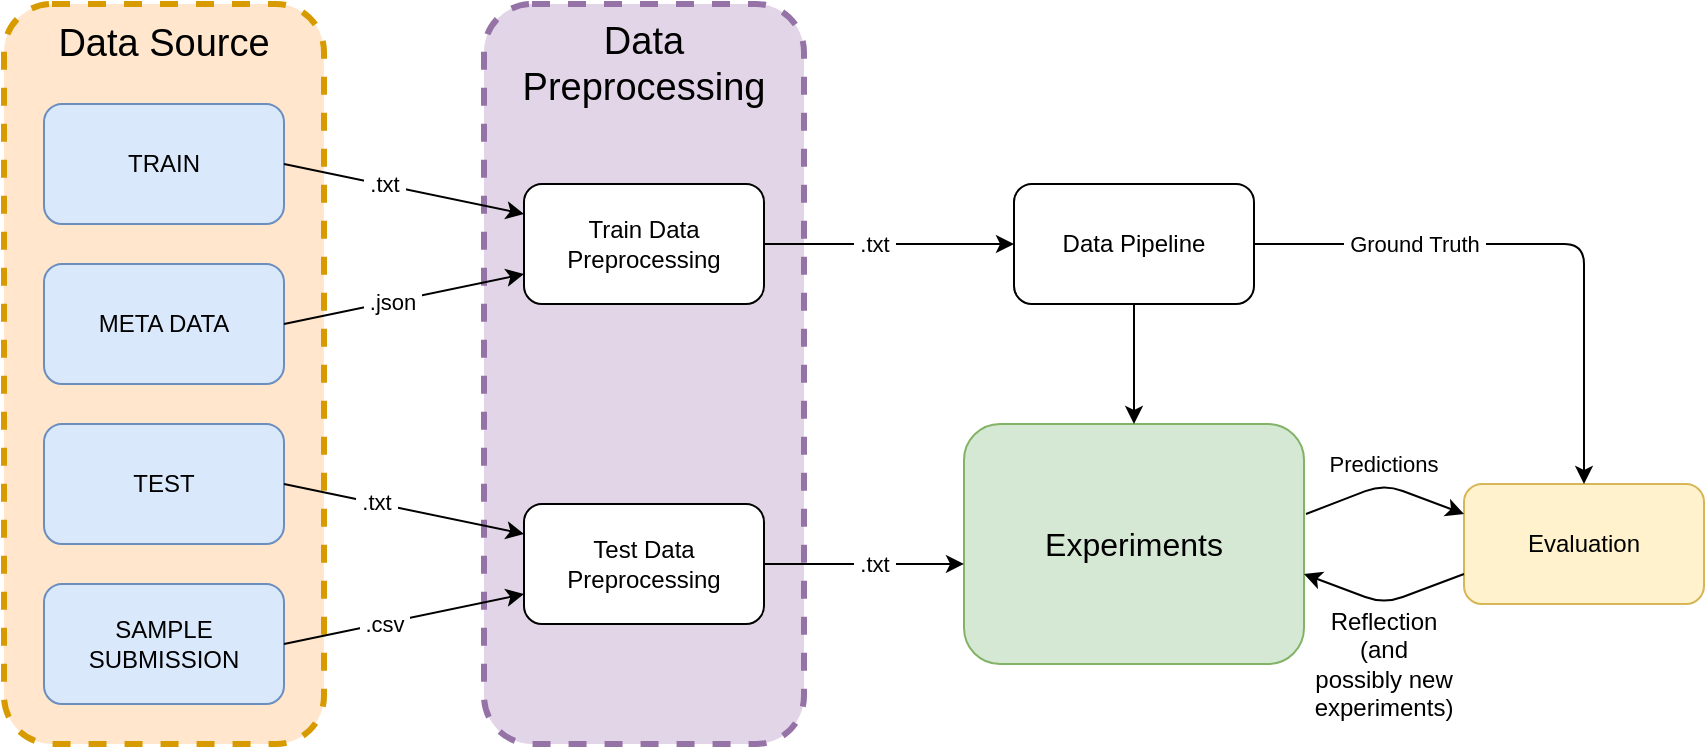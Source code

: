 <mxfile version="14.4.6" type="device"><diagram id="tVCWxlv860_gX5bp-Z5-" name="Page-1"><mxGraphModel dx="1426" dy="862" grid="1" gridSize="10" guides="1" tooltips="1" connect="1" arrows="1" fold="1" page="1" pageScale="1" pageWidth="1169" pageHeight="1654" math="0" shadow="0"><root><mxCell id="0"/><mxCell id="1" parent="0"/><mxCell id="Do4FvJoxKabMsy2vZ06L-4" value="" style="rounded=1;whiteSpace=wrap;html=1;dashed=1;fillColor=#e1d5e7;strokeColor=#9673a6;strokeWidth=3;" vertex="1" parent="1"><mxGeometry x="460" y="220" width="160" height="370" as="geometry"/></mxCell><mxCell id="35YoYFqmzZQlA8h-w_qW-21" value="" style="rounded=1;whiteSpace=wrap;html=1;dashed=1;fillColor=#ffe6cc;strokeColor=#d79b00;strokeWidth=3;" parent="1" vertex="1"><mxGeometry x="220" y="220" width="160" height="370" as="geometry"/></mxCell><mxCell id="35YoYFqmzZQlA8h-w_qW-2" value="&lt;font style=&quot;font-size: 16px&quot;&gt;Experiments&lt;/font&gt;" style="rounded=1;whiteSpace=wrap;html=1;fillColor=#d5e8d4;strokeColor=#82b366;" parent="1" vertex="1"><mxGeometry x="700" y="430" width="170" height="120" as="geometry"/></mxCell><mxCell id="35YoYFqmzZQlA8h-w_qW-3" value="TRAIN" style="rounded=1;whiteSpace=wrap;html=1;fillColor=#dae8fc;strokeColor=#6c8ebf;" parent="1" vertex="1"><mxGeometry x="240" y="270" width="120" height="60" as="geometry"/></mxCell><mxCell id="35YoYFqmzZQlA8h-w_qW-4" value="TEST" style="rounded=1;whiteSpace=wrap;html=1;fillColor=#dae8fc;strokeColor=#6c8ebf;" parent="1" vertex="1"><mxGeometry x="240" y="430" width="120" height="60" as="geometry"/></mxCell><mxCell id="35YoYFqmzZQlA8h-w_qW-5" value="META DATA" style="rounded=1;whiteSpace=wrap;html=1;fillColor=#dae8fc;strokeColor=#6c8ebf;" parent="1" vertex="1"><mxGeometry x="240" y="350" width="120" height="60" as="geometry"/></mxCell><mxCell id="35YoYFqmzZQlA8h-w_qW-6" value="SAMPLE SUBMISSION" style="rounded=1;whiteSpace=wrap;html=1;fillColor=#dae8fc;strokeColor=#6c8ebf;" parent="1" vertex="1"><mxGeometry x="240" y="510" width="120" height="60" as="geometry"/></mxCell><mxCell id="35YoYFqmzZQlA8h-w_qW-8" value="" style="endArrow=classic;html=1;exitX=1;exitY=0.5;exitDx=0;exitDy=0;entryX=0;entryY=0.25;entryDx=0;entryDy=0;" parent="1" source="35YoYFqmzZQlA8h-w_qW-3" target="35YoYFqmzZQlA8h-w_qW-11" edge="1"><mxGeometry width="50" height="50" relative="1" as="geometry"><mxPoint x="530" y="460" as="sourcePoint"/><mxPoint x="420" y="300" as="targetPoint"/></mxGeometry></mxCell><mxCell id="35YoYFqmzZQlA8h-w_qW-27" value="&amp;nbsp;.txt&amp;nbsp;" style="edgeLabel;html=1;align=center;verticalAlign=middle;resizable=0;points=[];" parent="35YoYFqmzZQlA8h-w_qW-8" vertex="1" connectable="0"><mxGeometry x="-0.378" relative="1" as="geometry"><mxPoint x="12.8" y="2.25" as="offset"/></mxGeometry></mxCell><mxCell id="35YoYFqmzZQlA8h-w_qW-11" value="Train Data Preprocessing" style="rounded=1;whiteSpace=wrap;html=1;" parent="1" vertex="1"><mxGeometry x="480" y="310" width="120" height="60" as="geometry"/></mxCell><mxCell id="35YoYFqmzZQlA8h-w_qW-14" value="" style="edgeStyle=orthogonalEdgeStyle;rounded=0;orthogonalLoop=1;jettySize=auto;html=1;" parent="1" source="35YoYFqmzZQlA8h-w_qW-12" target="35YoYFqmzZQlA8h-w_qW-2" edge="1"><mxGeometry relative="1" as="geometry"/></mxCell><mxCell id="35YoYFqmzZQlA8h-w_qW-12" value="Data Pipeline" style="rounded=1;whiteSpace=wrap;html=1;" parent="1" vertex="1"><mxGeometry x="725" y="310" width="120" height="60" as="geometry"/></mxCell><mxCell id="35YoYFqmzZQlA8h-w_qW-13" value="" style="endArrow=classic;html=1;exitX=1;exitY=0.5;exitDx=0;exitDy=0;entryX=0;entryY=0.5;entryDx=0;entryDy=0;" parent="1" source="35YoYFqmzZQlA8h-w_qW-11" target="35YoYFqmzZQlA8h-w_qW-12" edge="1"><mxGeometry width="50" height="50" relative="1" as="geometry"><mxPoint x="560" y="520" as="sourcePoint"/><mxPoint x="610" y="470" as="targetPoint"/></mxGeometry></mxCell><mxCell id="35YoYFqmzZQlA8h-w_qW-26" value="&amp;nbsp;.txt&amp;nbsp;" style="edgeLabel;html=1;align=center;verticalAlign=middle;resizable=0;points=[];" parent="35YoYFqmzZQlA8h-w_qW-13" vertex="1" connectable="0"><mxGeometry x="-0.09" y="2" relative="1" as="geometry"><mxPoint x="-2" y="2" as="offset"/></mxGeometry></mxCell><mxCell id="Do4FvJoxKabMsy2vZ06L-8" value="" style="edgeStyle=orthogonalEdgeStyle;rounded=0;orthogonalLoop=1;jettySize=auto;html=1;entryX=0;entryY=0.583;entryDx=0;entryDy=0;entryPerimeter=0;" edge="1" parent="1" source="35YoYFqmzZQlA8h-w_qW-15" target="35YoYFqmzZQlA8h-w_qW-2"><mxGeometry relative="1" as="geometry"/></mxCell><mxCell id="Do4FvJoxKabMsy2vZ06L-9" value="&amp;nbsp;.txt&amp;nbsp;" style="edgeLabel;html=1;align=center;verticalAlign=middle;resizable=0;points=[];" vertex="1" connectable="0" parent="Do4FvJoxKabMsy2vZ06L-8"><mxGeometry x="-0.054" y="1" relative="1" as="geometry"><mxPoint x="7" y="1.04" as="offset"/></mxGeometry></mxCell><mxCell id="35YoYFqmzZQlA8h-w_qW-15" value="Test Data Preprocessing" style="rounded=1;whiteSpace=wrap;html=1;" parent="1" vertex="1"><mxGeometry x="480" y="470" width="120" height="60" as="geometry"/></mxCell><mxCell id="35YoYFqmzZQlA8h-w_qW-16" value="" style="endArrow=classic;html=1;exitX=1;exitY=0.5;exitDx=0;exitDy=0;entryX=0;entryY=0.25;entryDx=0;entryDy=0;" parent="1" source="35YoYFqmzZQlA8h-w_qW-4" target="35YoYFqmzZQlA8h-w_qW-15" edge="1"><mxGeometry width="50" height="50" relative="1" as="geometry"><mxPoint x="510" y="520" as="sourcePoint"/><mxPoint x="560" y="470" as="targetPoint"/></mxGeometry></mxCell><mxCell id="Do4FvJoxKabMsy2vZ06L-1" value="&amp;nbsp;.txt&amp;nbsp;" style="edgeLabel;html=1;align=center;verticalAlign=middle;resizable=0;points=[];" vertex="1" connectable="0" parent="35YoYFqmzZQlA8h-w_qW-16"><mxGeometry x="-0.235" y="1" relative="1" as="geometry"><mxPoint as="offset"/></mxGeometry></mxCell><mxCell id="35YoYFqmzZQlA8h-w_qW-18" value="" style="endArrow=classic;html=1;exitX=1;exitY=0.5;exitDx=0;exitDy=0;entryX=0;entryY=0.75;entryDx=0;entryDy=0;" parent="1" source="35YoYFqmzZQlA8h-w_qW-6" target="35YoYFqmzZQlA8h-w_qW-15" edge="1"><mxGeometry width="50" height="50" relative="1" as="geometry"><mxPoint x="510" y="520" as="sourcePoint"/><mxPoint x="560" y="470" as="targetPoint"/></mxGeometry></mxCell><mxCell id="Do4FvJoxKabMsy2vZ06L-2" value="&amp;nbsp;.csv&amp;nbsp;" style="edgeLabel;html=1;align=center;verticalAlign=middle;resizable=0;points=[];" vertex="1" connectable="0" parent="35YoYFqmzZQlA8h-w_qW-18"><mxGeometry x="0.03" y="-1" relative="1" as="geometry"><mxPoint x="-11.88" y="1.87" as="offset"/></mxGeometry></mxCell><mxCell id="35YoYFqmzZQlA8h-w_qW-22" value="&lt;font style=&quot;font-size: 19px&quot;&gt;Data Source&lt;/font&gt;" style="text;html=1;strokeColor=none;fillColor=none;align=center;verticalAlign=middle;whiteSpace=wrap;rounded=0;dashed=1;" parent="1" vertex="1"><mxGeometry x="235" y="230" width="130" height="20" as="geometry"/></mxCell><mxCell id="Do4FvJoxKabMsy2vZ06L-5" value="&lt;font style=&quot;font-size: 19px&quot;&gt;Data Preprocessing&lt;/font&gt;" style="text;html=1;strokeColor=none;fillColor=none;align=center;verticalAlign=middle;whiteSpace=wrap;rounded=0;dashed=1;" vertex="1" parent="1"><mxGeometry x="460" y="240" width="160" height="20" as="geometry"/></mxCell><mxCell id="Do4FvJoxKabMsy2vZ06L-6" value="" style="endArrow=classic;html=1;exitX=1;exitY=0.5;exitDx=0;exitDy=0;entryX=0;entryY=0.75;entryDx=0;entryDy=0;" edge="1" parent="1" source="35YoYFqmzZQlA8h-w_qW-5" target="35YoYFqmzZQlA8h-w_qW-11"><mxGeometry width="50" height="50" relative="1" as="geometry"><mxPoint x="560" y="410" as="sourcePoint"/><mxPoint x="610" y="360" as="targetPoint"/></mxGeometry></mxCell><mxCell id="Do4FvJoxKabMsy2vZ06L-7" value="&amp;nbsp;.json&amp;nbsp;" style="edgeLabel;html=1;align=center;verticalAlign=middle;resizable=0;points=[];" vertex="1" connectable="0" parent="Do4FvJoxKabMsy2vZ06L-6"><mxGeometry x="-0.101" relative="1" as="geometry"><mxPoint as="offset"/></mxGeometry></mxCell><mxCell id="Do4FvJoxKabMsy2vZ06L-10" value="Evaluation" style="rounded=1;whiteSpace=wrap;html=1;fillColor=#fff2cc;strokeColor=#d6b656;" vertex="1" parent="1"><mxGeometry x="950" y="460" width="120" height="60" as="geometry"/></mxCell><mxCell id="Do4FvJoxKabMsy2vZ06L-11" value="" style="endArrow=classic;html=1;entryX=0;entryY=0.25;entryDx=0;entryDy=0;" edge="1" parent="1" target="Do4FvJoxKabMsy2vZ06L-10"><mxGeometry width="50" height="50" relative="1" as="geometry"><mxPoint x="871" y="475" as="sourcePoint"/><mxPoint x="610" y="390" as="targetPoint"/><Array as="points"><mxPoint x="910" y="460"/></Array></mxGeometry></mxCell><mxCell id="Do4FvJoxKabMsy2vZ06L-12" value="" style="endArrow=classic;html=1;exitX=0;exitY=0.75;exitDx=0;exitDy=0;" edge="1" parent="1" source="Do4FvJoxKabMsy2vZ06L-10"><mxGeometry width="50" height="50" relative="1" as="geometry"><mxPoint x="560" y="440" as="sourcePoint"/><mxPoint x="870" y="505" as="targetPoint"/><Array as="points"><mxPoint x="910" y="520"/></Array></mxGeometry></mxCell><mxCell id="Do4FvJoxKabMsy2vZ06L-13" value="" style="endArrow=classic;html=1;exitX=1;exitY=0.5;exitDx=0;exitDy=0;entryX=0.5;entryY=0;entryDx=0;entryDy=0;" edge="1" parent="1" source="35YoYFqmzZQlA8h-w_qW-12" target="Do4FvJoxKabMsy2vZ06L-10"><mxGeometry width="50" height="50" relative="1" as="geometry"><mxPoint x="560" y="440" as="sourcePoint"/><mxPoint x="610" y="390" as="targetPoint"/><Array as="points"><mxPoint x="1010" y="340"/></Array></mxGeometry></mxCell><mxCell id="Do4FvJoxKabMsy2vZ06L-14" value="&amp;nbsp;Ground Truth&amp;nbsp;" style="edgeLabel;html=1;align=center;verticalAlign=middle;resizable=0;points=[];" vertex="1" connectable="0" parent="Do4FvJoxKabMsy2vZ06L-13"><mxGeometry x="-0.442" relative="1" as="geometry"><mxPoint as="offset"/></mxGeometry></mxCell><mxCell id="Do4FvJoxKabMsy2vZ06L-15" value="&lt;font style=&quot;font-size: 11px&quot;&gt;Predictions&lt;/font&gt;" style="text;html=1;strokeColor=none;fillColor=none;align=center;verticalAlign=middle;whiteSpace=wrap;rounded=0;" vertex="1" parent="1"><mxGeometry x="890" y="440" width="40" height="20" as="geometry"/></mxCell><mxCell id="Do4FvJoxKabMsy2vZ06L-16" value="Reflection (and possibly new experiments)" style="text;html=1;strokeColor=none;fillColor=none;align=center;verticalAlign=middle;whiteSpace=wrap;rounded=0;" vertex="1" parent="1"><mxGeometry x="880" y="540" width="60" height="20" as="geometry"/></mxCell></root></mxGraphModel></diagram></mxfile>